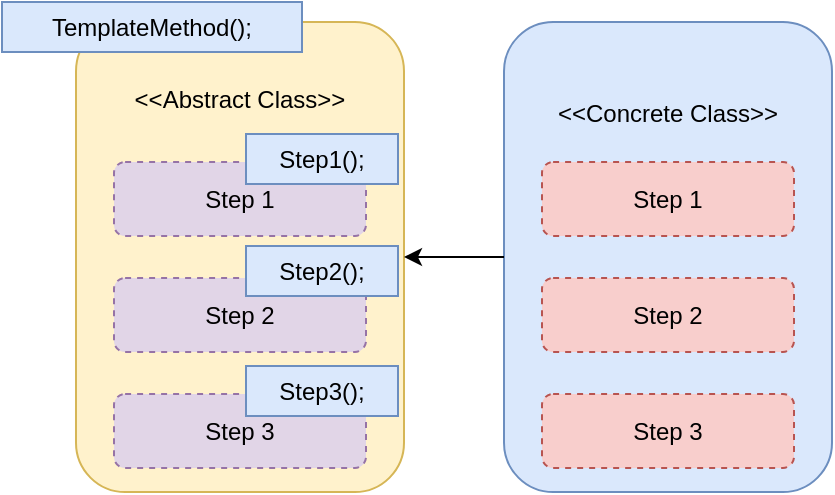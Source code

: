 <mxfile version="12.8.1" type="device"><diagram id="zKmAYTpRkMrWjCRPUDTs" name="Page-1"><mxGraphModel dx="998" dy="548" grid="0" gridSize="10" guides="1" tooltips="1" connect="1" arrows="1" fold="1" page="1" pageScale="1" pageWidth="850" pageHeight="1100" math="0" shadow="0"><root><mxCell id="0"/><mxCell id="1" parent="0"/><mxCell id="9uk0BUusAQai1f7enDqs-2" value="&amp;lt;&amp;lt;Abstract Class&amp;gt;&amp;gt;&lt;br&gt;&lt;br&gt;&lt;br&gt;&lt;br&gt;&lt;br&gt;&lt;br&gt;&lt;br&gt;&lt;br&gt;&lt;br&gt;&lt;br&gt;&lt;br&gt;&lt;br&gt;" style="rounded=1;whiteSpace=wrap;html=1;fillColor=#fff2cc;strokeColor=#d6b656;" vertex="1" parent="1"><mxGeometry x="172" y="84" width="164" height="235" as="geometry"/></mxCell><mxCell id="9uk0BUusAQai1f7enDqs-5" value="Step 1" style="rounded=1;whiteSpace=wrap;html=1;dashed=1;fillColor=#e1d5e7;strokeColor=#9673a6;" vertex="1" parent="1"><mxGeometry x="191" y="154" width="126" height="37" as="geometry"/></mxCell><mxCell id="9uk0BUusAQai1f7enDqs-6" value="Step 2" style="rounded=1;whiteSpace=wrap;html=1;dashed=1;fillColor=#e1d5e7;strokeColor=#9673a6;" vertex="1" parent="1"><mxGeometry x="191" y="212" width="126" height="37" as="geometry"/></mxCell><mxCell id="9uk0BUusAQai1f7enDqs-8" value="Step 3" style="rounded=1;whiteSpace=wrap;html=1;dashed=1;fillColor=#e1d5e7;strokeColor=#9673a6;" vertex="1" parent="1"><mxGeometry x="191" y="270" width="126" height="37" as="geometry"/></mxCell><mxCell id="9uk0BUusAQai1f7enDqs-11" value="TemplateMethod();" style="rounded=0;whiteSpace=wrap;html=1;fillColor=#dae8fc;strokeColor=#6c8ebf;" vertex="1" parent="1"><mxGeometry x="135" y="74" width="150" height="25" as="geometry"/></mxCell><mxCell id="9uk0BUusAQai1f7enDqs-4" value="Step1();" style="rounded=0;whiteSpace=wrap;html=1;fillColor=#dae8fc;strokeColor=#6c8ebf;" vertex="1" parent="1"><mxGeometry x="257" y="140" width="76" height="25" as="geometry"/></mxCell><mxCell id="9uk0BUusAQai1f7enDqs-12" value="Step2();" style="rounded=0;whiteSpace=wrap;html=1;fillColor=#dae8fc;strokeColor=#6c8ebf;" vertex="1" parent="1"><mxGeometry x="257" y="196" width="76" height="25" as="geometry"/></mxCell><mxCell id="9uk0BUusAQai1f7enDqs-13" value="Step3();" style="rounded=0;whiteSpace=wrap;html=1;fillColor=#dae8fc;strokeColor=#6c8ebf;" vertex="1" parent="1"><mxGeometry x="257" y="256" width="76" height="25" as="geometry"/></mxCell><mxCell id="9uk0BUusAQai1f7enDqs-14" value="&amp;lt;&amp;lt;Concrete Class&amp;gt;&amp;gt;&lt;br&gt;&lt;br&gt;&lt;br&gt;&lt;br&gt;&lt;br&gt;&lt;br&gt;&lt;br&gt;&lt;br&gt;&lt;br&gt;&lt;br&gt;&lt;br&gt;" style="rounded=1;whiteSpace=wrap;html=1;fillColor=#dae8fc;strokeColor=#6c8ebf;" vertex="1" parent="1"><mxGeometry x="386" y="84" width="164" height="235" as="geometry"/></mxCell><mxCell id="9uk0BUusAQai1f7enDqs-15" value="Step 1" style="rounded=1;whiteSpace=wrap;html=1;dashed=1;fillColor=#f8cecc;strokeColor=#b85450;" vertex="1" parent="1"><mxGeometry x="405" y="154" width="126" height="37" as="geometry"/></mxCell><mxCell id="9uk0BUusAQai1f7enDqs-16" value="Step 2" style="rounded=1;whiteSpace=wrap;html=1;dashed=1;fillColor=#f8cecc;strokeColor=#b85450;" vertex="1" parent="1"><mxGeometry x="405" y="212" width="126" height="37" as="geometry"/></mxCell><mxCell id="9uk0BUusAQai1f7enDqs-17" value="Step 3" style="rounded=1;whiteSpace=wrap;html=1;dashed=1;fillColor=#f8cecc;strokeColor=#b85450;" vertex="1" parent="1"><mxGeometry x="405" y="270" width="126" height="37" as="geometry"/></mxCell><mxCell id="9uk0BUusAQai1f7enDqs-21" value="" style="endArrow=classic;html=1;exitX=0;exitY=0.5;exitDx=0;exitDy=0;entryX=1;entryY=0.5;entryDx=0;entryDy=0;" edge="1" parent="1" source="9uk0BUusAQai1f7enDqs-14" target="9uk0BUusAQai1f7enDqs-2"><mxGeometry width="50" height="50" relative="1" as="geometry"><mxPoint x="507" y="326" as="sourcePoint"/><mxPoint x="557" y="276" as="targetPoint"/></mxGeometry></mxCell></root></mxGraphModel></diagram></mxfile>